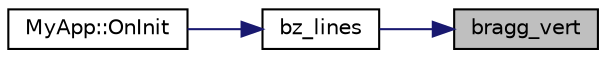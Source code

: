 digraph "bragg_vert"
{
 // LATEX_PDF_SIZE
  edge [fontname="Helvetica",fontsize="10",labelfontname="Helvetica",labelfontsize="10"];
  node [fontname="Helvetica",fontsize="10",shape=record];
  rankdir="RL";
  Node1 [label="bragg_vert",height=0.2,width=0.4,color="black", fillcolor="grey75", style="filled", fontcolor="black",tooltip="Judge wheser this line is the edge of 1st BZ."];
  Node1 -> Node2 [dir="back",color="midnightblue",fontsize="10",style="solid",fontname="Helvetica"];
  Node2 [label="bz_lines",height=0.2,width=0.4,color="black", fillcolor="white", style="filled",URL="$bz__lines_8hpp.html#a30b2de971f8282423e6030f6ba1d6edc",tooltip="Compute Brillouin zone boundariy lines."];
  Node2 -> Node3 [dir="back",color="midnightblue",fontsize="10",style="solid",fontname="Helvetica"];
  Node3 [label="MyApp::OnInit",height=0.2,width=0.4,color="black", fillcolor="white", style="filled",URL="$class_my_app.html#a79fa75d1155f0e85e20f2869538296d6",tooltip="Main routine of FermiSurfer."];
}
